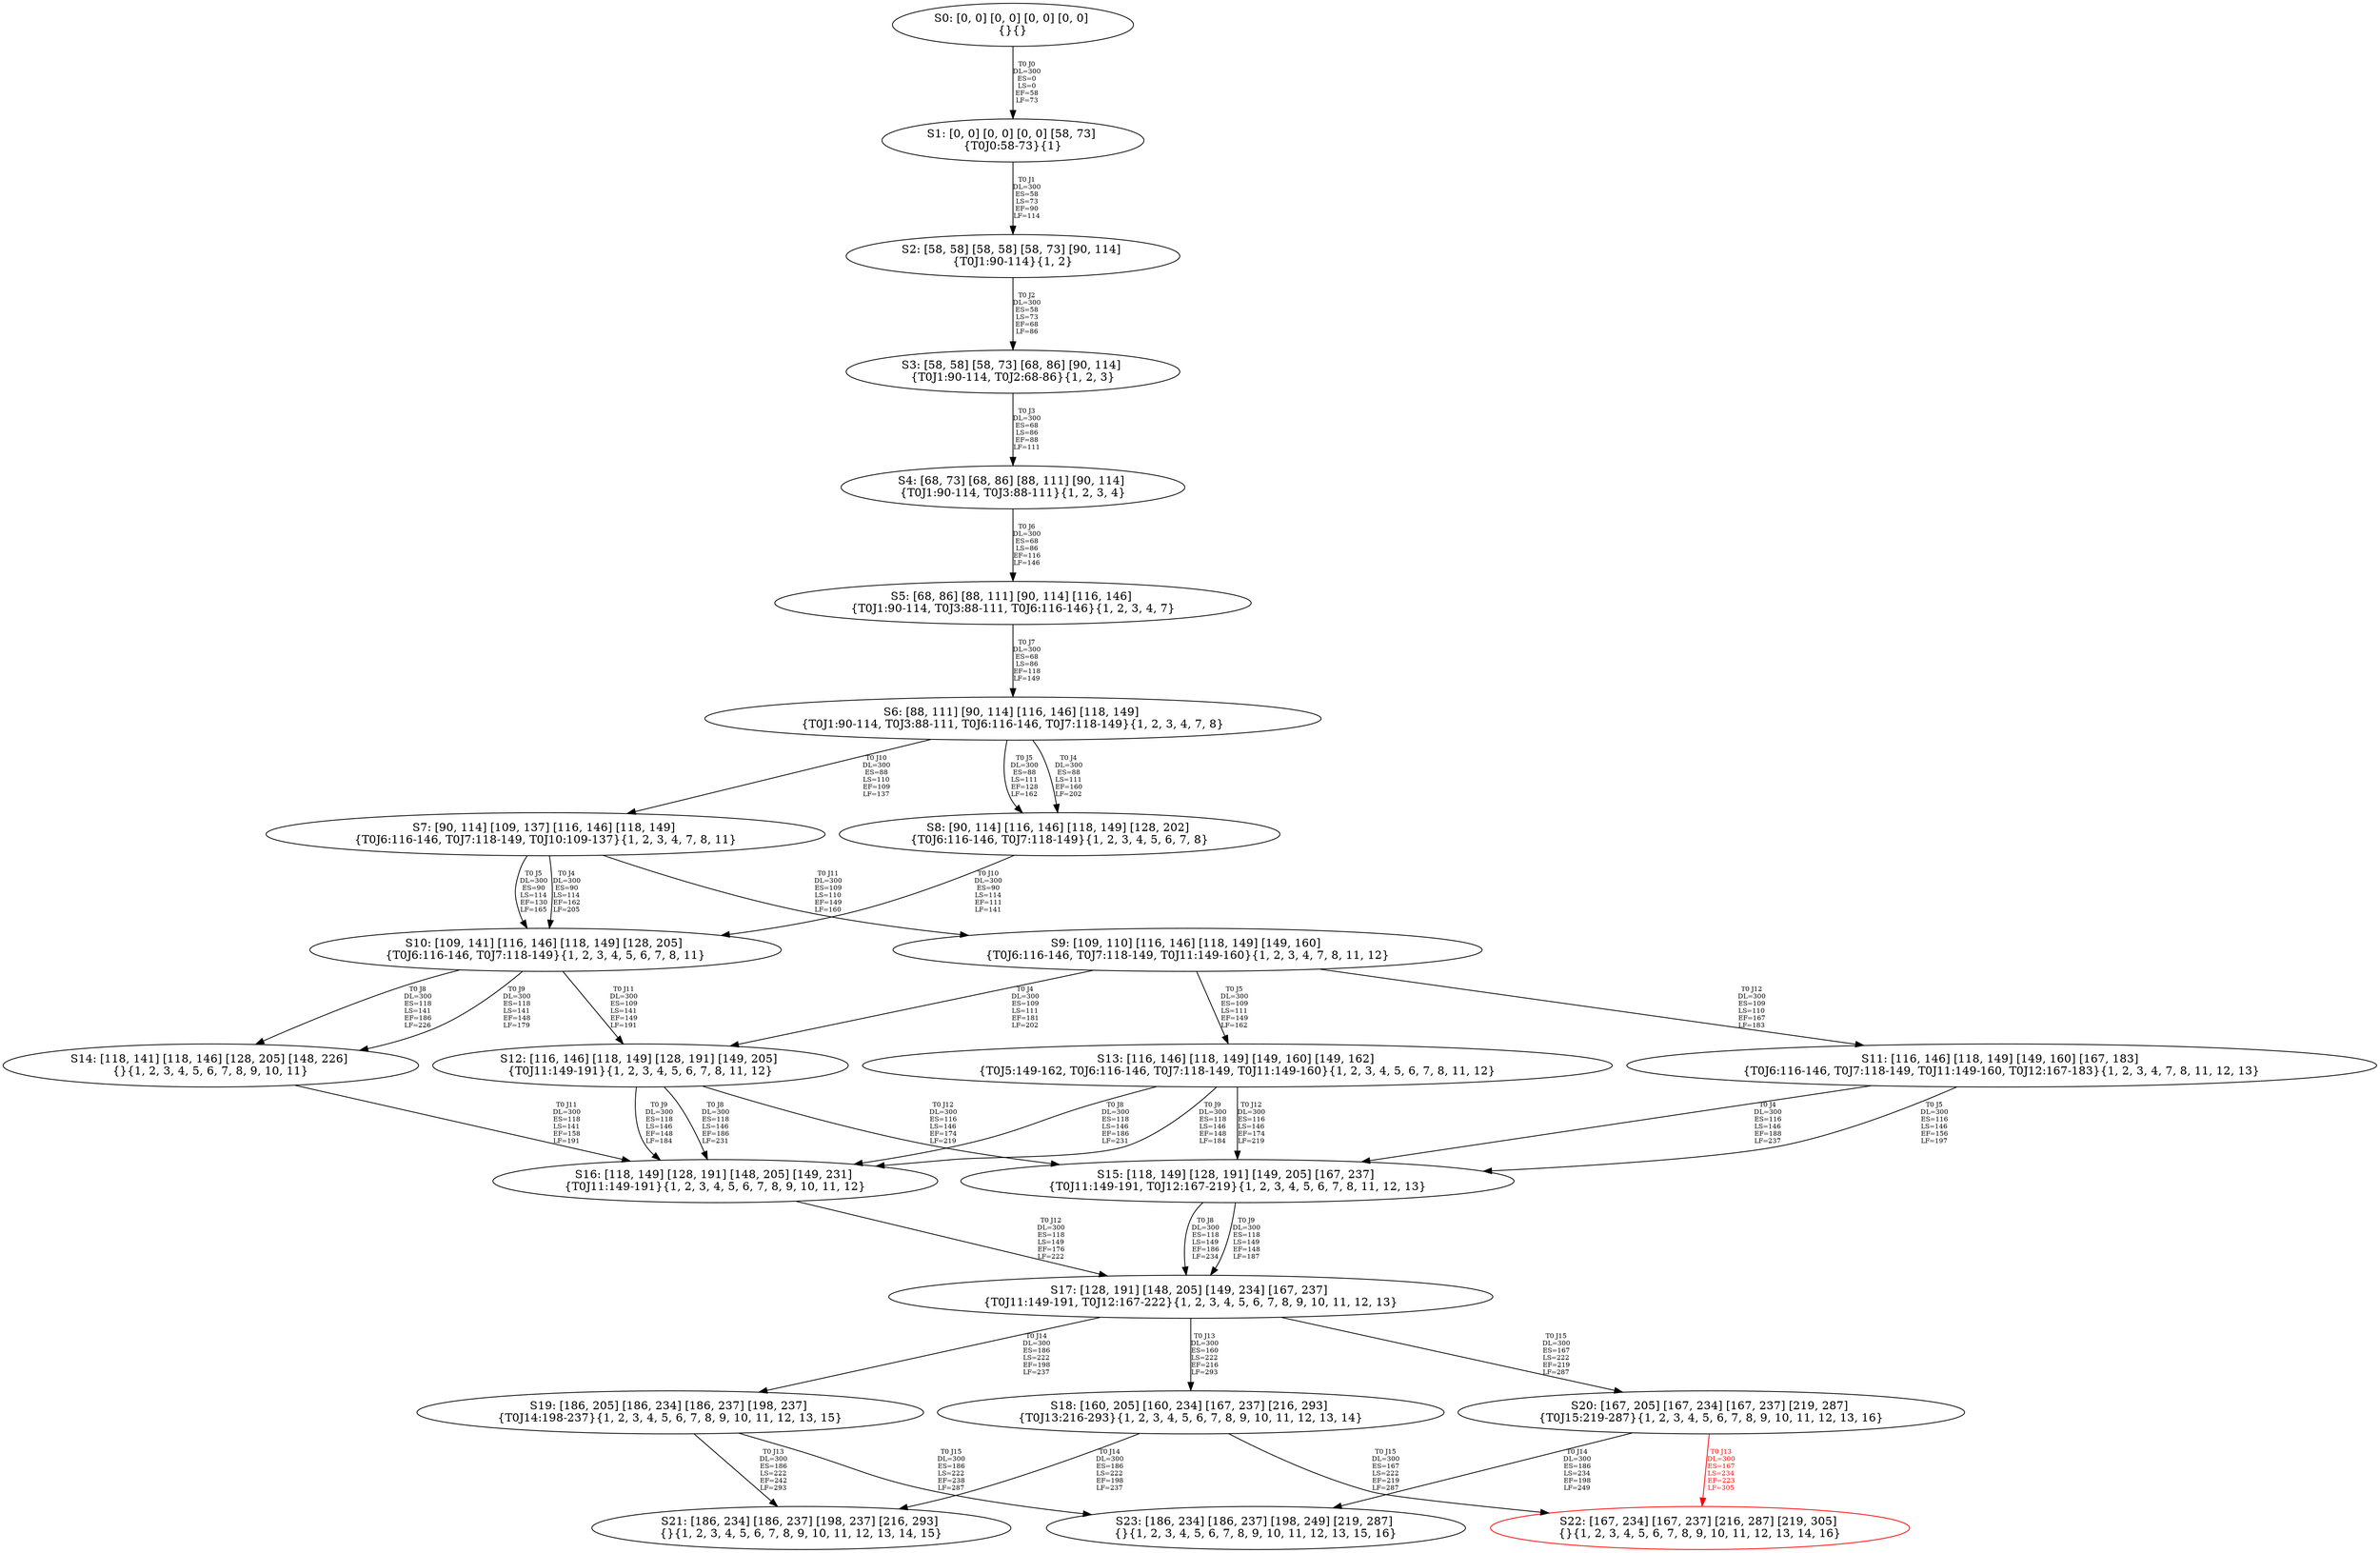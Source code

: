 digraph {
	S0[label="S0: [0, 0] [0, 0] [0, 0] [0, 0] \n{}{}"];
	S1[label="S1: [0, 0] [0, 0] [0, 0] [58, 73] \n{T0J0:58-73}{1}"];
	S2[label="S2: [58, 58] [58, 58] [58, 73] [90, 114] \n{T0J1:90-114}{1, 2}"];
	S3[label="S3: [58, 58] [58, 73] [68, 86] [90, 114] \n{T0J1:90-114, T0J2:68-86}{1, 2, 3}"];
	S4[label="S4: [68, 73] [68, 86] [88, 111] [90, 114] \n{T0J1:90-114, T0J3:88-111}{1, 2, 3, 4}"];
	S5[label="S5: [68, 86] [88, 111] [90, 114] [116, 146] \n{T0J1:90-114, T0J3:88-111, T0J6:116-146}{1, 2, 3, 4, 7}"];
	S6[label="S6: [88, 111] [90, 114] [116, 146] [118, 149] \n{T0J1:90-114, T0J3:88-111, T0J6:116-146, T0J7:118-149}{1, 2, 3, 4, 7, 8}"];
	S7[label="S7: [90, 114] [109, 137] [116, 146] [118, 149] \n{T0J6:116-146, T0J7:118-149, T0J10:109-137}{1, 2, 3, 4, 7, 8, 11}"];
	S8[label="S8: [90, 114] [116, 146] [118, 149] [128, 202] \n{T0J6:116-146, T0J7:118-149}{1, 2, 3, 4, 5, 6, 7, 8}"];
	S9[label="S9: [109, 110] [116, 146] [118, 149] [149, 160] \n{T0J6:116-146, T0J7:118-149, T0J11:149-160}{1, 2, 3, 4, 7, 8, 11, 12}"];
	S10[label="S10: [109, 141] [116, 146] [118, 149] [128, 205] \n{T0J6:116-146, T0J7:118-149}{1, 2, 3, 4, 5, 6, 7, 8, 11}"];
	S11[label="S11: [116, 146] [118, 149] [149, 160] [167, 183] \n{T0J6:116-146, T0J7:118-149, T0J11:149-160, T0J12:167-183}{1, 2, 3, 4, 7, 8, 11, 12, 13}"];
	S12[label="S12: [116, 146] [118, 149] [128, 191] [149, 205] \n{T0J11:149-191}{1, 2, 3, 4, 5, 6, 7, 8, 11, 12}"];
	S13[label="S13: [116, 146] [118, 149] [149, 160] [149, 162] \n{T0J5:149-162, T0J6:116-146, T0J7:118-149, T0J11:149-160}{1, 2, 3, 4, 5, 6, 7, 8, 11, 12}"];
	S14[label="S14: [118, 141] [118, 146] [128, 205] [148, 226] \n{}{1, 2, 3, 4, 5, 6, 7, 8, 9, 10, 11}"];
	S15[label="S15: [118, 149] [128, 191] [149, 205] [167, 237] \n{T0J11:149-191, T0J12:167-219}{1, 2, 3, 4, 5, 6, 7, 8, 11, 12, 13}"];
	S16[label="S16: [118, 149] [128, 191] [148, 205] [149, 231] \n{T0J11:149-191}{1, 2, 3, 4, 5, 6, 7, 8, 9, 10, 11, 12}"];
	S17[label="S17: [128, 191] [148, 205] [149, 234] [167, 237] \n{T0J11:149-191, T0J12:167-222}{1, 2, 3, 4, 5, 6, 7, 8, 9, 10, 11, 12, 13}"];
	S18[label="S18: [160, 205] [160, 234] [167, 237] [216, 293] \n{T0J13:216-293}{1, 2, 3, 4, 5, 6, 7, 8, 9, 10, 11, 12, 13, 14}"];
	S19[label="S19: [186, 205] [186, 234] [186, 237] [198, 237] \n{T0J14:198-237}{1, 2, 3, 4, 5, 6, 7, 8, 9, 10, 11, 12, 13, 15}"];
	S20[label="S20: [167, 205] [167, 234] [167, 237] [219, 287] \n{T0J15:219-287}{1, 2, 3, 4, 5, 6, 7, 8, 9, 10, 11, 12, 13, 16}"];
	S21[label="S21: [186, 234] [186, 237] [198, 237] [216, 293] \n{}{1, 2, 3, 4, 5, 6, 7, 8, 9, 10, 11, 12, 13, 14, 15}"];
	S22[label="S22: [167, 234] [167, 237] [216, 287] [219, 305] \n{}{1, 2, 3, 4, 5, 6, 7, 8, 9, 10, 11, 12, 13, 14, 16}"];
	S23[label="S23: [186, 234] [186, 237] [198, 249] [219, 287] \n{}{1, 2, 3, 4, 5, 6, 7, 8, 9, 10, 11, 12, 13, 15, 16}"];
	S0 -> S1[label="T0 J0\nDL=300\nES=0\nLS=0\nEF=58\nLF=73",fontsize=8];
	S1 -> S2[label="T0 J1\nDL=300\nES=58\nLS=73\nEF=90\nLF=114",fontsize=8];
	S2 -> S3[label="T0 J2\nDL=300\nES=58\nLS=73\nEF=68\nLF=86",fontsize=8];
	S3 -> S4[label="T0 J3\nDL=300\nES=68\nLS=86\nEF=88\nLF=111",fontsize=8];
	S4 -> S5[label="T0 J6\nDL=300\nES=68\nLS=86\nEF=116\nLF=146",fontsize=8];
	S5 -> S6[label="T0 J7\nDL=300\nES=68\nLS=86\nEF=118\nLF=149",fontsize=8];
	S6 -> S8[label="T0 J4\nDL=300\nES=88\nLS=111\nEF=160\nLF=202",fontsize=8];
	S6 -> S8[label="T0 J5\nDL=300\nES=88\nLS=111\nEF=128\nLF=162",fontsize=8];
	S6 -> S7[label="T0 J10\nDL=300\nES=88\nLS=110\nEF=109\nLF=137",fontsize=8];
	S7 -> S10[label="T0 J4\nDL=300\nES=90\nLS=114\nEF=162\nLF=205",fontsize=8];
	S7 -> S10[label="T0 J5\nDL=300\nES=90\nLS=114\nEF=130\nLF=165",fontsize=8];
	S7 -> S9[label="T0 J11\nDL=300\nES=109\nLS=110\nEF=149\nLF=160",fontsize=8];
	S8 -> S10[label="T0 J10\nDL=300\nES=90\nLS=114\nEF=111\nLF=141",fontsize=8];
	S9 -> S12[label="T0 J4\nDL=300\nES=109\nLS=111\nEF=181\nLF=202",fontsize=8];
	S9 -> S13[label="T0 J5\nDL=300\nES=109\nLS=111\nEF=149\nLF=162",fontsize=8];
	S9 -> S11[label="T0 J12\nDL=300\nES=109\nLS=110\nEF=167\nLF=183",fontsize=8];
	S10 -> S14[label="T0 J8\nDL=300\nES=118\nLS=141\nEF=186\nLF=226",fontsize=8];
	S10 -> S14[label="T0 J9\nDL=300\nES=118\nLS=141\nEF=148\nLF=179",fontsize=8];
	S10 -> S12[label="T0 J11\nDL=300\nES=109\nLS=141\nEF=149\nLF=191",fontsize=8];
	S11 -> S15[label="T0 J4\nDL=300\nES=116\nLS=146\nEF=188\nLF=237",fontsize=8];
	S11 -> S15[label="T0 J5\nDL=300\nES=116\nLS=146\nEF=156\nLF=197",fontsize=8];
	S12 -> S16[label="T0 J8\nDL=300\nES=118\nLS=146\nEF=186\nLF=231",fontsize=8];
	S12 -> S16[label="T0 J9\nDL=300\nES=118\nLS=146\nEF=148\nLF=184",fontsize=8];
	S12 -> S15[label="T0 J12\nDL=300\nES=116\nLS=146\nEF=174\nLF=219",fontsize=8];
	S13 -> S16[label="T0 J8\nDL=300\nES=118\nLS=146\nEF=186\nLF=231",fontsize=8];
	S13 -> S16[label="T0 J9\nDL=300\nES=118\nLS=146\nEF=148\nLF=184",fontsize=8];
	S13 -> S15[label="T0 J12\nDL=300\nES=116\nLS=146\nEF=174\nLF=219",fontsize=8];
	S14 -> S16[label="T0 J11\nDL=300\nES=118\nLS=141\nEF=158\nLF=191",fontsize=8];
	S15 -> S17[label="T0 J8\nDL=300\nES=118\nLS=149\nEF=186\nLF=234",fontsize=8];
	S15 -> S17[label="T0 J9\nDL=300\nES=118\nLS=149\nEF=148\nLF=187",fontsize=8];
	S16 -> S17[label="T0 J12\nDL=300\nES=118\nLS=149\nEF=176\nLF=222",fontsize=8];
	S17 -> S18[label="T0 J13\nDL=300\nES=160\nLS=222\nEF=216\nLF=293",fontsize=8];
	S17 -> S19[label="T0 J14\nDL=300\nES=186\nLS=222\nEF=198\nLF=237",fontsize=8];
	S17 -> S20[label="T0 J15\nDL=300\nES=167\nLS=222\nEF=219\nLF=287",fontsize=8];
	S18 -> S21[label="T0 J14\nDL=300\nES=186\nLS=222\nEF=198\nLF=237",fontsize=8];
	S18 -> S22[label="T0 J15\nDL=300\nES=167\nLS=222\nEF=219\nLF=287",fontsize=8];
	S19 -> S21[label="T0 J13\nDL=300\nES=186\nLS=222\nEF=242\nLF=293",fontsize=8];
	S19 -> S23[label="T0 J15\nDL=300\nES=186\nLS=222\nEF=238\nLF=287",fontsize=8];
	S20 -> S22[label="T0 J13\nDL=300\nES=167\nLS=234\nEF=223\nLF=305",color=Red,fontcolor=Red,fontsize=8];
S22[color=Red];
	S20 -> S23[label="T0 J14\nDL=300\nES=186\nLS=234\nEF=198\nLF=249",fontsize=8];
}

